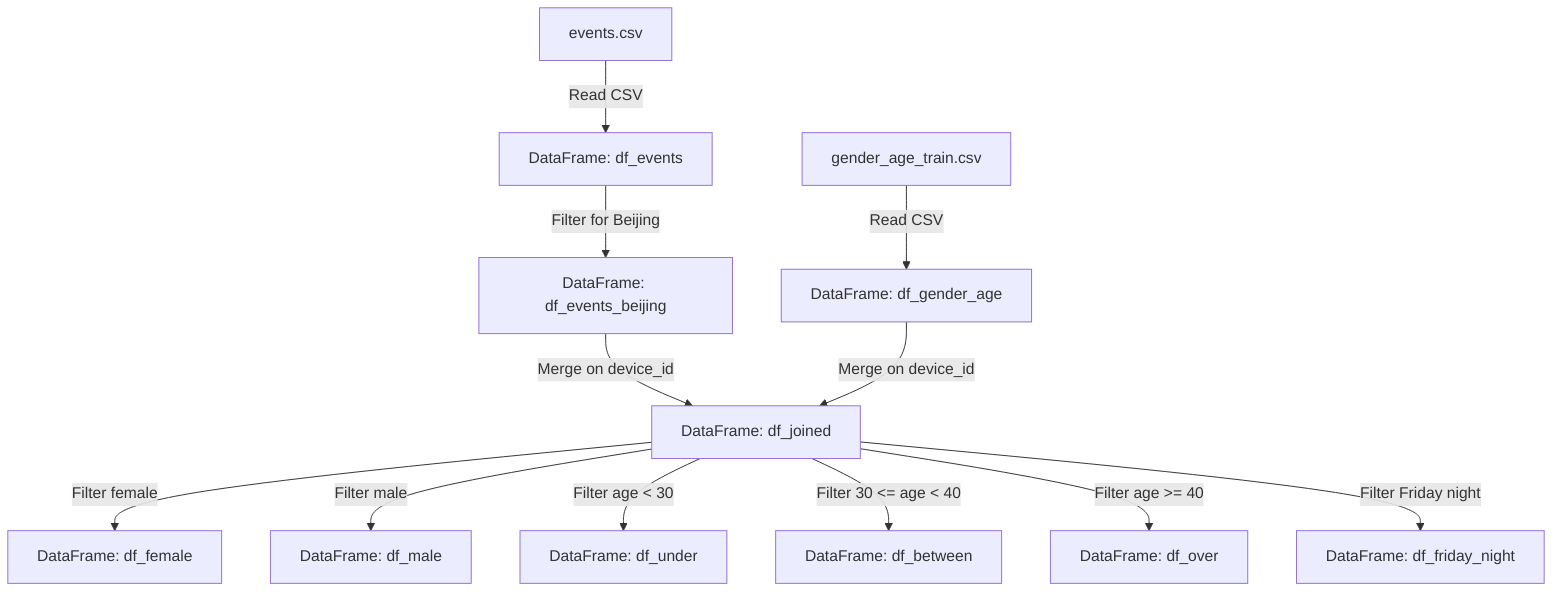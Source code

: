 %% Diagram of the data workflow
flowchart TD

    %% Data Sources
    A["events.csv"] -->|Read CSV| B["DataFrame: df_events"]
    C["gender_age_train.csv"] -->|Read CSV| D["DataFrame: df_gender_age"]

    %% Data Transformations
    %% Filtering for specific coordinates to isolate Beijing events
    B -->|Filter for Beijing| E["DataFrame: df_events_beijing"]
    
    %% Merging datasets on device_id
    E -->|Merge on device_id| F["DataFrame: df_joined"]
    D -->|Merge on device_id| F

    %% Filtering data by demographic attributes
    F -->|Filter female| G["DataFrame: df_female"]
    F -->|Filter male| H["DataFrame: df_male"]
    F -->|Filter age < 30| I["DataFrame: df_under"]
    F -->|Filter 30 <= age < 40| J["DataFrame: df_between"]
    F -->|Filter age >= 40| K["DataFrame: df_over"]

    %% Filtering for specific timeframes
    F -->|Filter Friday night| L["DataFrame: df_friday_night"]